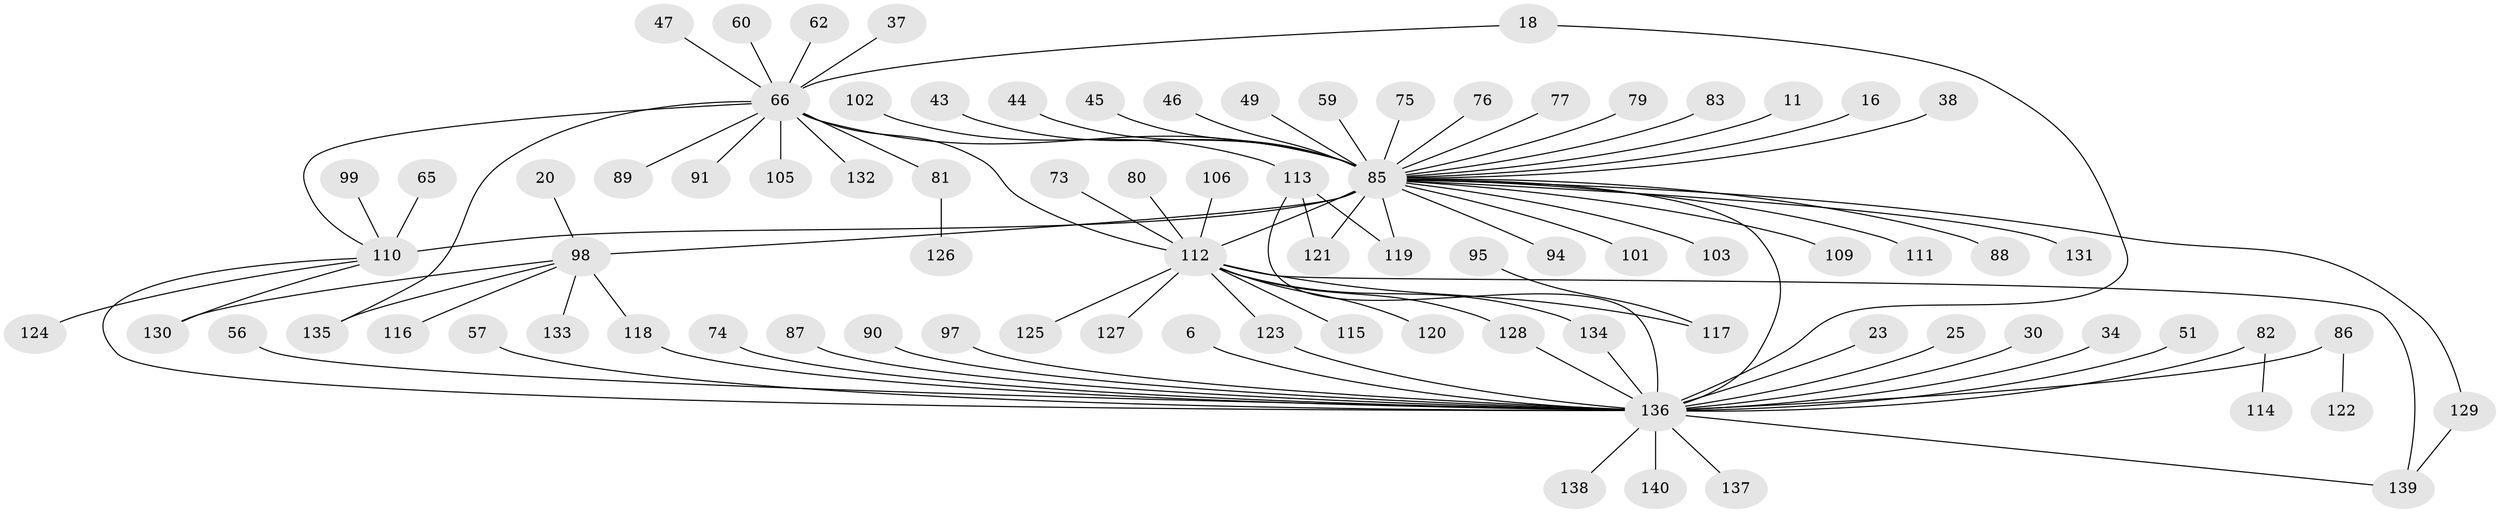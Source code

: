 // original degree distribution, {4: 0.09285714285714286, 43: 0.007142857142857143, 20: 0.007142857142857143, 11: 0.007142857142857143, 2: 0.21428571428571427, 1: 0.5285714285714286, 9: 0.007142857142857143, 6: 0.02142857142857143, 8: 0.007142857142857143, 3: 0.07857142857142857, 5: 0.02857142857142857}
// Generated by graph-tools (version 1.1) at 2025/51/03/04/25 21:51:56]
// undirected, 84 vertices, 97 edges
graph export_dot {
graph [start="1"]
  node [color=gray90,style=filled];
  6;
  11;
  16;
  18;
  20;
  23;
  25;
  30;
  34;
  37;
  38;
  43 [super="+36"];
  44 [super="+5"];
  45;
  46;
  47;
  49;
  51;
  56 [super="+42"];
  57;
  59 [super="+10"];
  60;
  62;
  65 [super="+13+26"];
  66 [super="+4+31"];
  73 [super="+67"];
  74;
  75;
  76 [super="+32"];
  77;
  79;
  80;
  81;
  82;
  83;
  85 [super="+29+2"];
  86 [super="+41+78"];
  87;
  88;
  89;
  90;
  91;
  94;
  95;
  97;
  98 [super="+17+70+27"];
  99;
  101;
  102;
  103 [super="+61"];
  105;
  106;
  109;
  110 [super="+48+9"];
  111;
  112 [super="+12+22+92+93"];
  113 [super="+54"];
  114;
  115;
  116;
  117 [super="+58"];
  118 [super="+69"];
  119 [super="+71"];
  120;
  121;
  122;
  123 [super="+33+55"];
  124;
  125;
  126;
  127;
  128;
  129 [super="+64+108"];
  130 [super="+50+100"];
  131;
  132;
  133;
  134 [super="+96+107+104"];
  135;
  136 [super="+35+63+68"];
  137;
  138;
  139 [super="+40"];
  140;
  6 -- 136;
  11 -- 85;
  16 -- 85;
  18 -- 66;
  18 -- 136;
  20 -- 98;
  23 -- 136;
  25 -- 136;
  30 -- 136;
  34 -- 136;
  37 -- 66;
  38 -- 85;
  43 -- 85;
  44 -- 85;
  45 -- 85;
  46 -- 85;
  47 -- 66;
  49 -- 85;
  51 -- 136;
  56 -- 136;
  57 -- 136;
  59 -- 85;
  60 -- 66;
  62 -- 66;
  65 -- 110;
  66 -- 135;
  66 -- 105;
  66 -- 112;
  66 -- 89;
  66 -- 85 [weight=2];
  66 -- 81;
  66 -- 132;
  66 -- 91;
  66 -- 110;
  73 -- 112;
  74 -- 136;
  75 -- 85;
  76 -- 85 [weight=2];
  77 -- 85;
  79 -- 85;
  80 -- 112;
  81 -- 126;
  82 -- 114;
  82 -- 136;
  83 -- 85;
  85 -- 101;
  85 -- 110 [weight=4];
  85 -- 131;
  85 -- 112 [weight=8];
  85 -- 88;
  85 -- 94;
  85 -- 98 [weight=4];
  85 -- 109;
  85 -- 111;
  85 -- 121;
  85 -- 136 [weight=3];
  85 -- 103;
  85 -- 129;
  85 -- 119;
  86 -- 122;
  86 -- 136;
  87 -- 136;
  90 -- 136;
  95 -- 117;
  97 -- 136;
  98 -- 135;
  98 -- 116;
  98 -- 130;
  98 -- 133;
  98 -- 118;
  99 -- 110;
  102 -- 113;
  106 -- 112;
  110 -- 124;
  110 -- 136;
  110 -- 130;
  112 -- 115;
  112 -- 139 [weight=2];
  112 -- 128;
  112 -- 125;
  112 -- 123;
  112 -- 127;
  112 -- 120;
  112 -- 134 [weight=2];
  112 -- 117;
  113 -- 119;
  113 -- 136;
  113 -- 121;
  118 -- 136;
  123 -- 136;
  128 -- 136;
  129 -- 139;
  134 -- 136;
  136 -- 138;
  136 -- 140;
  136 -- 137;
  136 -- 139;
}
